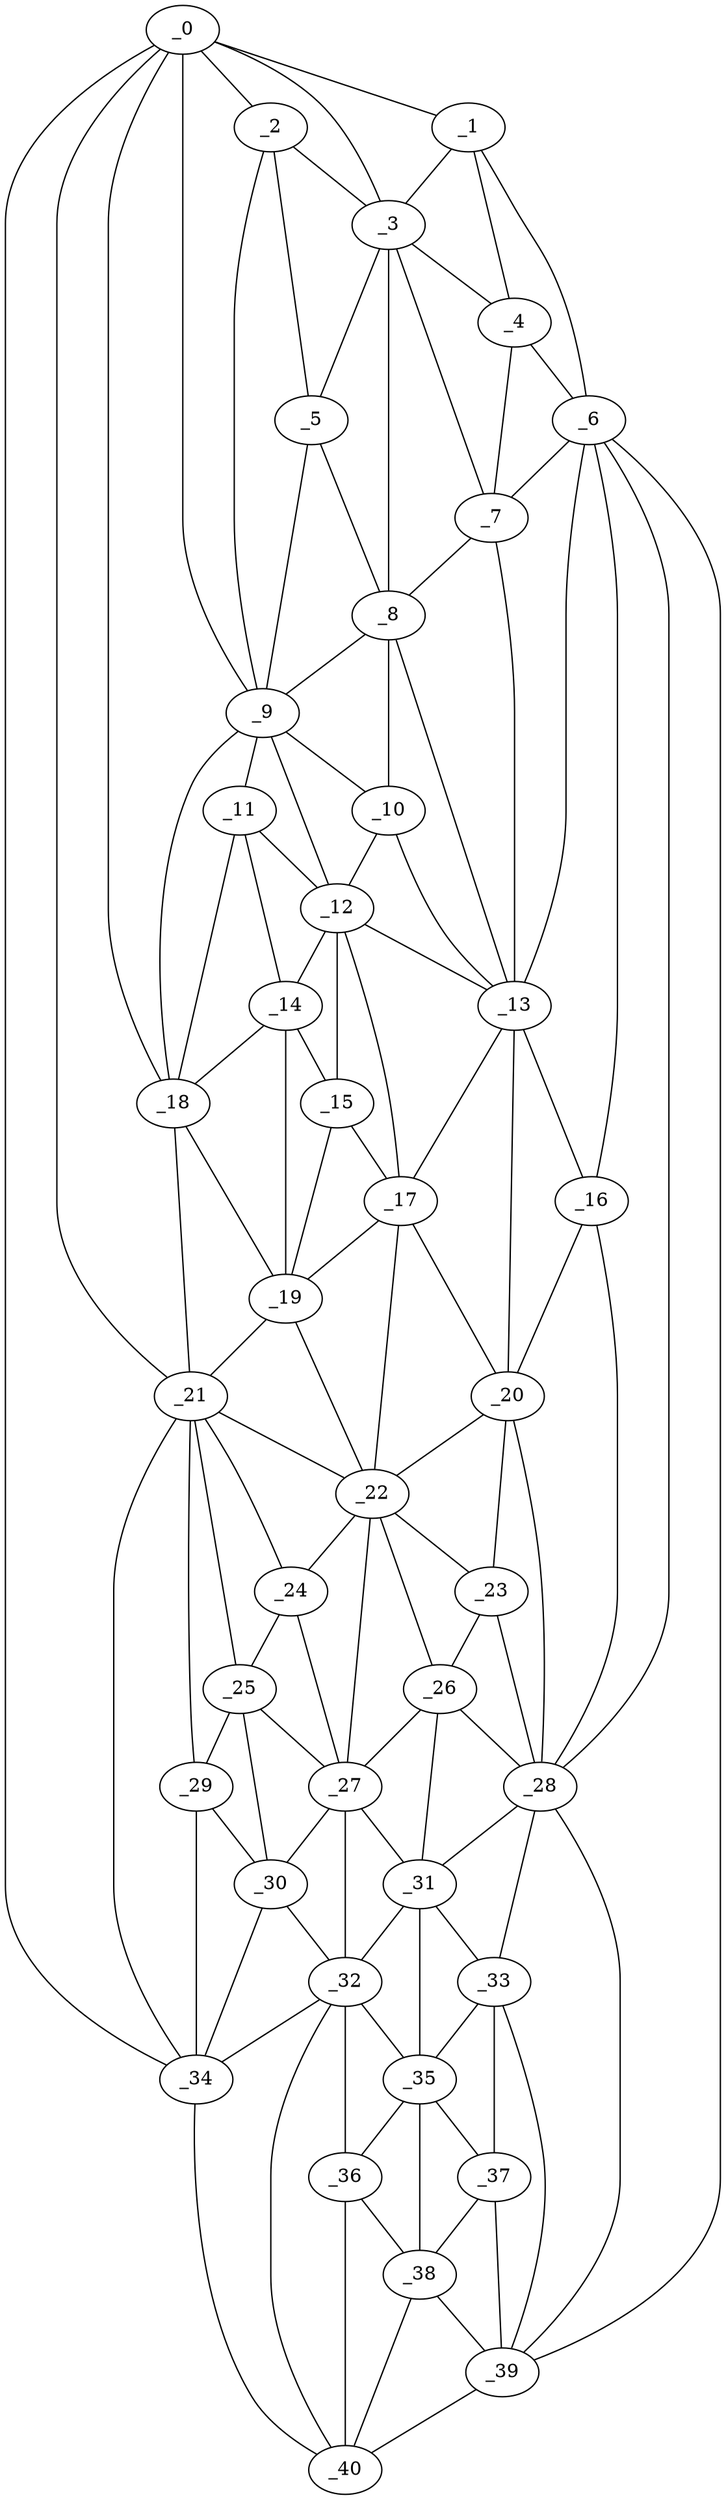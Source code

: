 graph "obj79__25.gxl" {
	_0	 [x=5,
		y=80];
	_1	 [x=6,
		y=46];
	_0 -- _1	 [valence=1];
	_2	 [x=15,
		y=77];
	_0 -- _2	 [valence=2];
	_3	 [x=18,
		y=64];
	_0 -- _3	 [valence=1];
	_9	 [x=30,
		y=80];
	_0 -- _9	 [valence=1];
	_18	 [x=54,
		y=83];
	_0 -- _18	 [valence=1];
	_21	 [x=65,
		y=85];
	_0 -- _21	 [valence=1];
	_34	 [x=107,
		y=95];
	_0 -- _34	 [valence=1];
	_1 -- _3	 [valence=2];
	_4	 [x=19,
		y=43];
	_1 -- _4	 [valence=1];
	_6	 [x=25,
		y=31];
	_1 -- _6	 [valence=1];
	_2 -- _3	 [valence=2];
	_5	 [x=19,
		y=72];
	_2 -- _5	 [valence=2];
	_2 -- _9	 [valence=2];
	_3 -- _4	 [valence=2];
	_3 -- _5	 [valence=2];
	_7	 [x=26,
		y=43];
	_3 -- _7	 [valence=2];
	_8	 [x=28,
		y=65];
	_3 -- _8	 [valence=2];
	_4 -- _6	 [valence=2];
	_4 -- _7	 [valence=1];
	_5 -- _8	 [valence=2];
	_5 -- _9	 [valence=2];
	_6 -- _7	 [valence=2];
	_13	 [x=41,
		y=45];
	_6 -- _13	 [valence=2];
	_16	 [x=44,
		y=42];
	_6 -- _16	 [valence=1];
	_28	 [x=82,
		y=48];
	_6 -- _28	 [valence=2];
	_39	 [x=125,
		y=45];
	_6 -- _39	 [valence=1];
	_7 -- _8	 [valence=2];
	_7 -- _13	 [valence=2];
	_8 -- _9	 [valence=2];
	_10	 [x=33,
		y=66];
	_8 -- _10	 [valence=2];
	_8 -- _13	 [valence=2];
	_9 -- _10	 [valence=2];
	_11	 [x=34,
		y=80];
	_9 -- _11	 [valence=2];
	_12	 [x=36,
		y=68];
	_9 -- _12	 [valence=1];
	_9 -- _18	 [valence=2];
	_10 -- _12	 [valence=2];
	_10 -- _13	 [valence=2];
	_11 -- _12	 [valence=2];
	_14	 [x=42,
		y=77];
	_11 -- _14	 [valence=2];
	_11 -- _18	 [valence=2];
	_12 -- _13	 [valence=2];
	_12 -- _14	 [valence=2];
	_15	 [x=43,
		y=71];
	_12 -- _15	 [valence=2];
	_17	 [x=50,
		y=68];
	_12 -- _17	 [valence=2];
	_13 -- _16	 [valence=2];
	_13 -- _17	 [valence=2];
	_20	 [x=57,
		y=47];
	_13 -- _20	 [valence=2];
	_14 -- _15	 [valence=2];
	_14 -- _18	 [valence=2];
	_19	 [x=56,
		y=75];
	_14 -- _19	 [valence=1];
	_15 -- _17	 [valence=1];
	_15 -- _19	 [valence=1];
	_16 -- _20	 [valence=1];
	_16 -- _28	 [valence=2];
	_17 -- _19	 [valence=2];
	_17 -- _20	 [valence=2];
	_22	 [x=66,
		y=71];
	_17 -- _22	 [valence=1];
	_18 -- _19	 [valence=1];
	_18 -- _21	 [valence=2];
	_19 -- _21	 [valence=2];
	_19 -- _22	 [valence=1];
	_20 -- _22	 [valence=2];
	_23	 [x=69,
		y=50];
	_20 -- _23	 [valence=1];
	_20 -- _28	 [valence=2];
	_21 -- _22	 [valence=1];
	_24	 [x=74,
		y=77];
	_21 -- _24	 [valence=2];
	_25	 [x=76,
		y=86];
	_21 -- _25	 [valence=2];
	_29	 [x=86,
		y=88];
	_21 -- _29	 [valence=2];
	_21 -- _34	 [valence=2];
	_22 -- _23	 [valence=1];
	_22 -- _24	 [valence=2];
	_26	 [x=77,
		y=50];
	_22 -- _26	 [valence=2];
	_27	 [x=80,
		y=73];
	_22 -- _27	 [valence=2];
	_23 -- _26	 [valence=2];
	_23 -- _28	 [valence=2];
	_24 -- _25	 [valence=2];
	_24 -- _27	 [valence=2];
	_25 -- _27	 [valence=1];
	_25 -- _29	 [valence=2];
	_30	 [x=89,
		y=80];
	_25 -- _30	 [valence=2];
	_26 -- _27	 [valence=1];
	_26 -- _28	 [valence=2];
	_31	 [x=91,
		y=52];
	_26 -- _31	 [valence=2];
	_27 -- _30	 [valence=2];
	_27 -- _31	 [valence=1];
	_32	 [x=97,
		y=75];
	_27 -- _32	 [valence=2];
	_28 -- _31	 [valence=1];
	_33	 [x=106,
		y=49];
	_28 -- _33	 [valence=2];
	_28 -- _39	 [valence=1];
	_29 -- _30	 [valence=1];
	_29 -- _34	 [valence=1];
	_30 -- _32	 [valence=2];
	_30 -- _34	 [valence=2];
	_31 -- _32	 [valence=2];
	_31 -- _33	 [valence=2];
	_35	 [x=109,
		y=60];
	_31 -- _35	 [valence=2];
	_32 -- _34	 [valence=1];
	_32 -- _35	 [valence=1];
	_36	 [x=115,
		y=66];
	_32 -- _36	 [valence=1];
	_40	 [x=125,
		y=79];
	_32 -- _40	 [valence=2];
	_33 -- _35	 [valence=2];
	_37	 [x=118,
		y=50];
	_33 -- _37	 [valence=2];
	_33 -- _39	 [valence=1];
	_34 -- _40	 [valence=1];
	_35 -- _36	 [valence=2];
	_35 -- _37	 [valence=2];
	_38	 [x=124,
		y=60];
	_35 -- _38	 [valence=1];
	_36 -- _38	 [valence=1];
	_36 -- _40	 [valence=2];
	_37 -- _38	 [valence=2];
	_37 -- _39	 [valence=2];
	_38 -- _39	 [valence=1];
	_38 -- _40	 [valence=2];
	_39 -- _40	 [valence=1];
}
